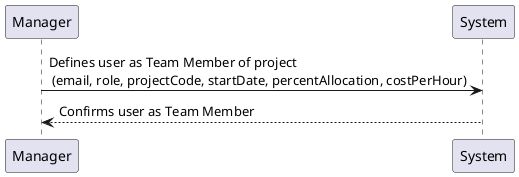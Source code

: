 @startuml

Manager -> System: Defines user as Team Member of project\n (email, role, projectCode, startDate, percentAllocation, costPerHour)
System --> Manager: Confirms user as Team Member

@enduml